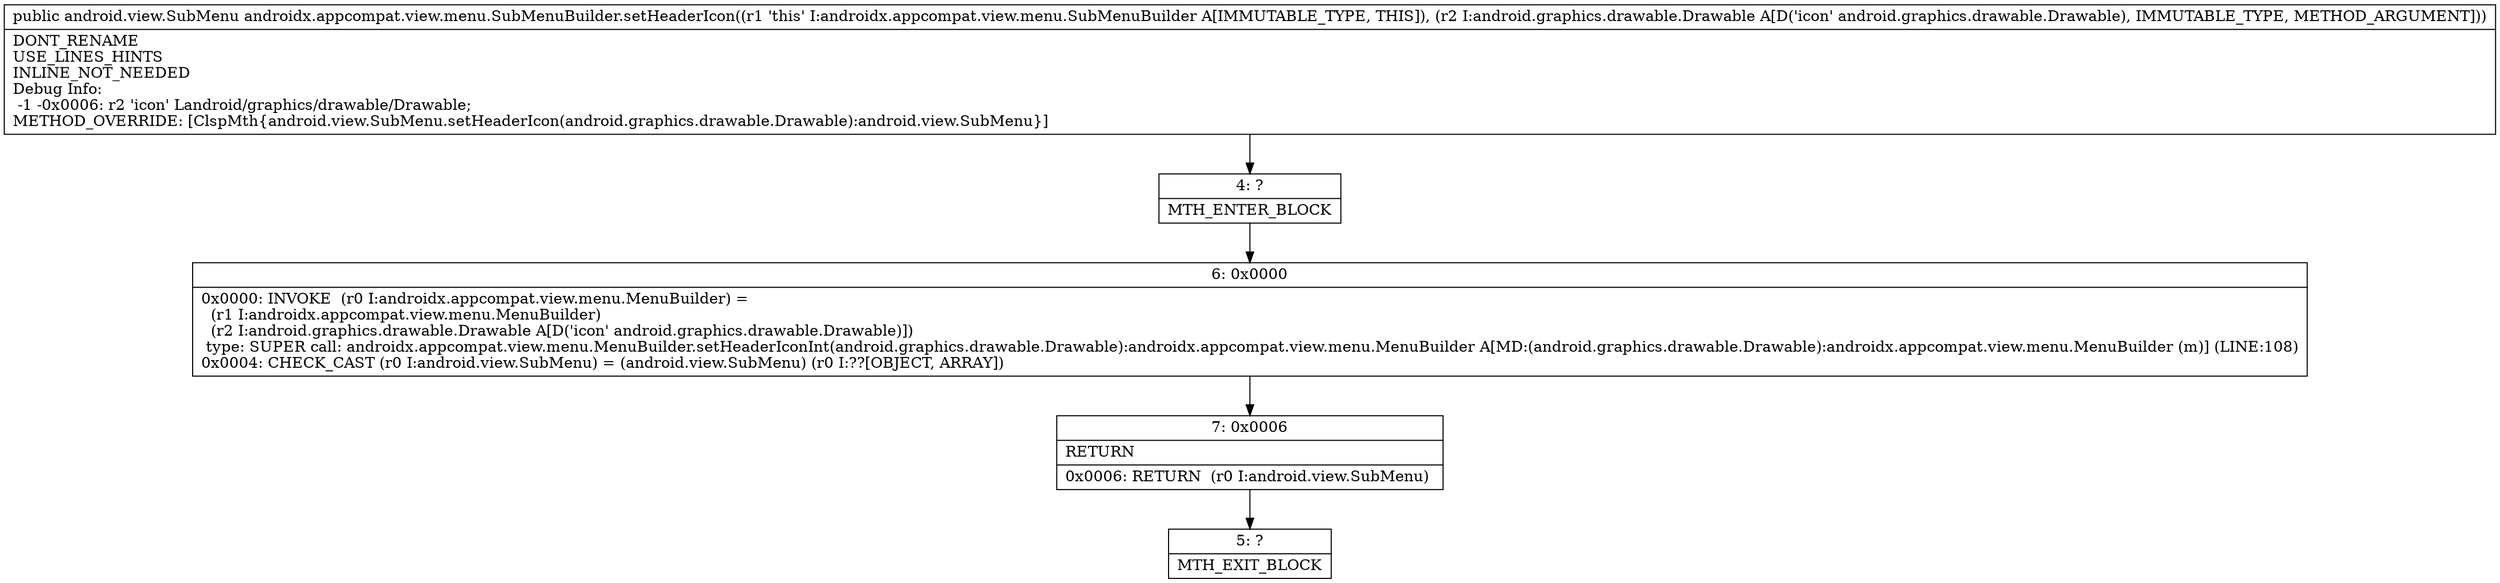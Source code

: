 digraph "CFG forandroidx.appcompat.view.menu.SubMenuBuilder.setHeaderIcon(Landroid\/graphics\/drawable\/Drawable;)Landroid\/view\/SubMenu;" {
Node_4 [shape=record,label="{4\:\ ?|MTH_ENTER_BLOCK\l}"];
Node_6 [shape=record,label="{6\:\ 0x0000|0x0000: INVOKE  (r0 I:androidx.appcompat.view.menu.MenuBuilder) = \l  (r1 I:androidx.appcompat.view.menu.MenuBuilder)\l  (r2 I:android.graphics.drawable.Drawable A[D('icon' android.graphics.drawable.Drawable)])\l type: SUPER call: androidx.appcompat.view.menu.MenuBuilder.setHeaderIconInt(android.graphics.drawable.Drawable):androidx.appcompat.view.menu.MenuBuilder A[MD:(android.graphics.drawable.Drawable):androidx.appcompat.view.menu.MenuBuilder (m)] (LINE:108)\l0x0004: CHECK_CAST (r0 I:android.view.SubMenu) = (android.view.SubMenu) (r0 I:??[OBJECT, ARRAY]) \l}"];
Node_7 [shape=record,label="{7\:\ 0x0006|RETURN\l|0x0006: RETURN  (r0 I:android.view.SubMenu) \l}"];
Node_5 [shape=record,label="{5\:\ ?|MTH_EXIT_BLOCK\l}"];
MethodNode[shape=record,label="{public android.view.SubMenu androidx.appcompat.view.menu.SubMenuBuilder.setHeaderIcon((r1 'this' I:androidx.appcompat.view.menu.SubMenuBuilder A[IMMUTABLE_TYPE, THIS]), (r2 I:android.graphics.drawable.Drawable A[D('icon' android.graphics.drawable.Drawable), IMMUTABLE_TYPE, METHOD_ARGUMENT]))  | DONT_RENAME\lUSE_LINES_HINTS\lINLINE_NOT_NEEDED\lDebug Info:\l  \-1 \-0x0006: r2 'icon' Landroid\/graphics\/drawable\/Drawable;\lMETHOD_OVERRIDE: [ClspMth\{android.view.SubMenu.setHeaderIcon(android.graphics.drawable.Drawable):android.view.SubMenu\}]\l}"];
MethodNode -> Node_4;Node_4 -> Node_6;
Node_6 -> Node_7;
Node_7 -> Node_5;
}

